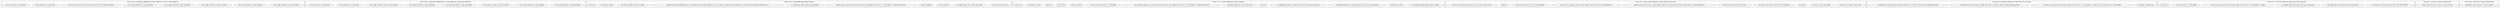 digraph quota_v1_c{
	subgraph cluster_v1_disk2mem_dqblk{
		label="static void v1_disk2mem_dqblk(struct mem_dqblk *m, struct v1_disk_dqblk *d)";
		set_m_dqb_ihardlimit_d_dqb_ihardlimit[label="set_m_dqb_ihardlimit_d_dqb_ihardlimit"];
		set_m_dqb_isoftlimit_d_dqb_isoftlimit[label="set_m_dqb_isoftlimit_d_dqb_isoftlimit"];
		set_m_dqb_curinodes_d_dqb_curinodes[label="set_m_dqb_curinodes_d_dqb_curinodes"];
		set_m_dqb_bhardlimit_d_dqb_bhardlimit[label="set_m_dqb_bhardlimit_d_dqb_bhardlimit"];
		set_m_dqb_bsoftlimit_d_dqb_bsoftlimit[label="set_m_dqb_bsoftlimit_d_dqb_bsoftlimit"];
		set_m_dqb_curspace_d_dqb_curblocks_left_move_QUOTABLOCK_BITS[label="set_m_dqb_curspace_d_dqb_curblocks_left_move_QUOTABLOCK_BITS"];
		set_m_dqb_itime_d_dqb_itime[label="set_m_dqb_itime_d_dqb_itime"];
		set_m_dqb_btime_d_dqb_btime[label="set_m_dqb_btime_d_dqb_btime"];
	}

	subgraph cluster_v1_mem2disk_dqblk{
		label="static void v1_mem2disk_dqblk(struct v1_disk_dqblk *d, struct mem_dqblk *m)";
		set_d_dqb_ihardlimit_m_dqb_ihardlimit[label="set_d_dqb_ihardlimit_m_dqb_ihardlimit"];
		set_d_dqb_isoftlimit_m_dqb_isoftlimit[label="set_d_dqb_isoftlimit_m_dqb_isoftlimit"];
		set_d_dqb_curinodes_m_dqb_curinodes[label="set_d_dqb_curinodes_m_dqb_curinodes"];
		set_d_dqb_bhardlimit_m_dqb_bhardlimit[label="set_d_dqb_bhardlimit_m_dqb_bhardlimit"];
		set_d_dqb_bsoftlimit_m_dqb_bsoftlimit[label="set_d_dqb_bsoftlimit_m_dqb_bsoftlimit"];
		set_d_dqb_curblocks_toqb_m_dqb_curspace[label="set_d_dqb_curblocks_toqb_m_dqb_curspace"];
		set_d_dqb_itime_m_dqb_itime[label="set_d_dqb_itime_m_dqb_itime"];
		set_d_dqb_btime_m_dqb_btime[label="set_d_dqb_btime_m_dqb_btime"];
	}

	subgraph cluster_v1_read_dqblk{
		label="static int v1_read_dqblk(struct dquot *dquot)";
		set_type_dquot_dq_type[label="set_type_dquot_dq_type"];
		sb_dqopt_dquot_dq_sb_files_type_false[label="sb_dqopt_dquot_dq_sb_files_type_false"];
		return_EINVAL[label="return_EINVAL"];
		memset_dqblk_0[label="memset_dqblk_0"];
		dquot_dq_sb_s_op_quota_read_dquot_dq_sb_type_dqblk_sizeof_struct_v1_disk_dqblk_v1_dqoff_dquot_dq_id[label="dquot_dq_sb_s_op_quota_read_dquot_dq_sb_type_dqblk_sizeof_struct_v1_disk_dqblk_v1_dqoff_dquot_dq_id"];
		v1_disk2mem_dqblk_dquot_dq_dqb_dqblk[label="v1_disk2mem_dqblk_dquot_dq_dqb_dqblk"];
		dquot_dq_dqb_dqb_bhardlimit_eq_0_and_dquot_dq_dqb_dqb_bsoftlimit_eq_0_and_dquot_dq_dqb_dqb_ihardlimit_eq_0_and_dquot_dq_dqb_dqb_isoftlimit_eq_0[label="dquot_dq_dqb_dqb_bhardlimit_eq_0_and_dquot_dq_dqb_dqb_bsoftlimit_eq_0_and_dquot_dq_dqb_dqb_ihardlimit_eq_0_and_dquot_dq_dqb_dqb_isoftlimit_eq_0"];
		set_bit_DQ_FAKE_B_dquot_dq_flags[label="set_bit_DQ_FAKE_B_dquot_dq_flags"];
		inc_dqstats_reads[label="inc_dqstats_reads"];
		return_0[label="return_0"];
	}

	subgraph cluster_v1_commit_dqblk{
		label="static int v1_commit_dqblk(struct dquot *dquot)";
		set_type_dquot_dq_type[label="set_type_dquot_dq_type"];
		v1_mem2disk_dqblk_dqblk_dquot_dq_dqb[label="v1_mem2disk_dqblk_dqblk_dquot_dq_dqb"];
		dquot_dq_id_eq_0[label="dquot_dq_id_eq_0"];
		set_dqblk_dqb_btime_sb_dqopt_dquot_dq_sb_info_type_dqi_bgrace[label="set_dqblk_dqb_btime_sb_dqopt_dquot_dq_sb_info_type_dqi_bgrace"];
		set_dqblk_dqb_itime_sb_dqopt_dquot_dq_sb_info_type_dqi_igrace[label="set_dqblk_dqb_itime_sb_dqopt_dquot_dq_sb_info_type_dqi_igrace"];
		set_ret_0[label="set_ret_0"];
		sb_dqopt_dquot_dq_sb_files_type_true[label="sb_dqopt_dquot_dq_sb_files_type_true"];
		set_ret_dquot_dq_sb_s_op_quota_write_dquot_dq_sb_type_dqblk_sizeof_struct_v1_disk_dqblk_v1_dqoff_dquot_dq_id[label="set_ret_dquot_dq_sb_s_op_quota_write_dquot_dq_sb_type_dqblk_sizeof_struct_v1_disk_dqblk_v1_dqoff_dquot_dq_id"];
		ret_not_eq_sizeof_struct_v1_disk_dqblk[label="ret_not_eq_sizeof_struct_v1_disk_dqblk"];
		ret_not_small_0[label="ret_not_small_0"];
		set_ret_EIO[label="set_ret_EIO"];
		goto_out[label="goto_out"];
		set_ret_0[label="set_ret_0"];
		inc_dqstats_writes[label="inc_dqstats_writes"];
		return_ret[label="return_ret"];
	}

	subgraph cluster_v1_check_quota_file{
		label="static int v1_check_quota_file(struct super_block *sb, int type)";
		set_inode_sb_dqopt_sb_files_type[label="set_inode_sb_dqopt_sb_files_type"];
		set_isize_i_size_read_inode[label="set_isize_i_size_read_inode"];
		isize_false[label="isize_false"];
		return_0[label="return_0"];
		set_blocks_isize_right_move_BLOCK_SIZE_BITS[label="set_blocks_isize_right_move_BLOCK_SIZE_BITS"];
		set_off_isize_and_BLOCK_SIZE_sub_1[label="set_off_isize_and_BLOCK_SIZE_sub_1"];
		blocks_mod_sizeof_struct_v1_disk_dqblk_multi_BLOCK_SIZE_add_off_mode_sizeof_struct_v1_disk_dqblk_true[label="blocks_mod_sizeof_struct_v1_disk_dqblk_multi_BLOCK_SIZE_add_off_mode_sizeof_struct_v1_disk_dqblk_true"];
		return_0[label="return_0"];
		set_size_sb_s_op_quota_read_sb_type_dqhead_sizeof_struct_v2_disk_dqheader_0[label="set_size_sb_s_op_quota_read_sb_type_dqhead_sizeof_struct_v2_disk_dqheader_0"];
		size_not_eq_sizeof_struct_v2_disk_dqheader[label="size_not_eq_sizeof_struct_v2_disk_dqheader"];
		return_1[label="return_1"];
		le32_to_cpu_dqhead_dqh_magic_not_eq_quota_magics_type[label="le32_to_cpu_dqhead_dqh_magic_not_eq_quota_magics_type"];
		return_1[label="return_1"];
		return_0[label="return_0"];
	}

	subgraph cluster_v1_read_file_info{
		label="static int v1_read_file_info(struct super_block *sb, int type)";
		set_dqopt_sb_dqopt_sb[label="set_dqopt_sb_dqopt_sb"];
		set_ret_sb_s_op_quota_read_sb_type_dqblk_sizeof_struct_v1_disk_dqblk_v1_dqoff_0_not_eq_sizeof_struct_v1_disk_dqblk[label="set_ret_sb_s_op_quota_read_sb_type_dqblk_sizeof_struct_v1_disk_dqblk_v1_dqoff_0_not_eq_sizeof_struct_v1_disk_dqblk"];
		ret_not_small_0[label="ret_not_small_0"];
		set_ret_EIO[label="set_ret_EIO"];
		goto_out[label="goto_out"];
		set_ret_0[label="set_ret_0"];
		set_dqopt_info_type_dqi_igrace_dqblk_dqb_itime_or_MAX_IQ_TIME_decide_dqblk_dqb_itime[label="set_dqopt_info_type_dqi_igrace_dqblk_dqb_itime_or_MAX_IQ_TIME_decide_dqblk_dqb_itime"];
		set_dqopt_info_type_dqi_bgrace_dqblk_dqb_btime_or_MAX_IQ_TIME_decide_dqblk_dqb_btime[label="set_dqopt_info_type_dqi_bgrace_dqblk_dqb_btime_or_MAX_IQ_TIME_decide_dqblk_dqb_btime"];
		return_ret[label="return_ret"];
	}

	subgraph cluster_v1_write_file_info{
		label="static int v1_write_file_info(struct super_block *sb, int type)";
		set_dqopt_sb_dqopt_sb[label="set_dqopt_sb_dqopt_sb"];
		set_dqopt_info_type_dqi_flags_clear_DQF_INFO_DIRTY[label="set_dqopt_info_type_dqi_flags_clear_DQF_INFO_DIRTY"];
		set_ret_sb_s_op_quota_read_sb_type_dqblk_sizeof_struct_v1_disk_dqblk_v1_dqoff_0_not_eq_sizeof_struct_v1_disk_dqblk[label="set_ret_sb_s_op_quota_read_sb_type_dqblk_sizeof_struct_v1_disk_dqblk_v1_dqoff_0_not_eq_sizeof_struct_v1_disk_dqblk"];
		ret_not_small_0[label="ret_not_small_0"];
		set_ret_EIO[label="set_ret_EIO"];
		goto_out[label="goto_out"];
		set_dqblk_dqb_itime_dqopt_info_type_dqi_igrace[label="set_dqblk_dqb_itime_dqopt_info_type_dqi_igrace"];
		set_dqblk_dqb_btime_dqopt_info_type_dqi_bgrace[label="set_dqblk_dqb_btime_dqopt_info_type_dqi_bgrace"];
		set_ret_sb_s_op_quota_write_sb_type_dqblk_sizeof_struct_v1_disk_dqblk_v1_dqoff_0[label="set_ret_sb_s_op_quota_write_sb_type_dqblk_sizeof_struct_v1_disk_dqblk_v1_dqoff_0"];
		ret_sizeof_struct_v1_disk_dqblk[label="ret_sizeof_struct_v1_disk_dqblk"];
		set_ret_0[label="set_ret_0"];
		ret_great_0[label="ret_great_0"];
		set_ret_EIO[label="set_ret_EIO"];
		return_ret[label="return_ret"];
	}

	subgraph cluster_init_v1_quota_format{
		label="static int __init init_v1_quota_format(void)";
		return_register_quota_format_v1_quota_format[label="return_register_quota_format_v1_quota_format"];
	}

	subgraph cluster_exit_v1_quota_format{
		label="static void __exit exit_v1_quota_format(void)";
		unregister_quota_format_v1_quota_format[label="unregister_quota_format_v1_quota_format"];
	}
}
